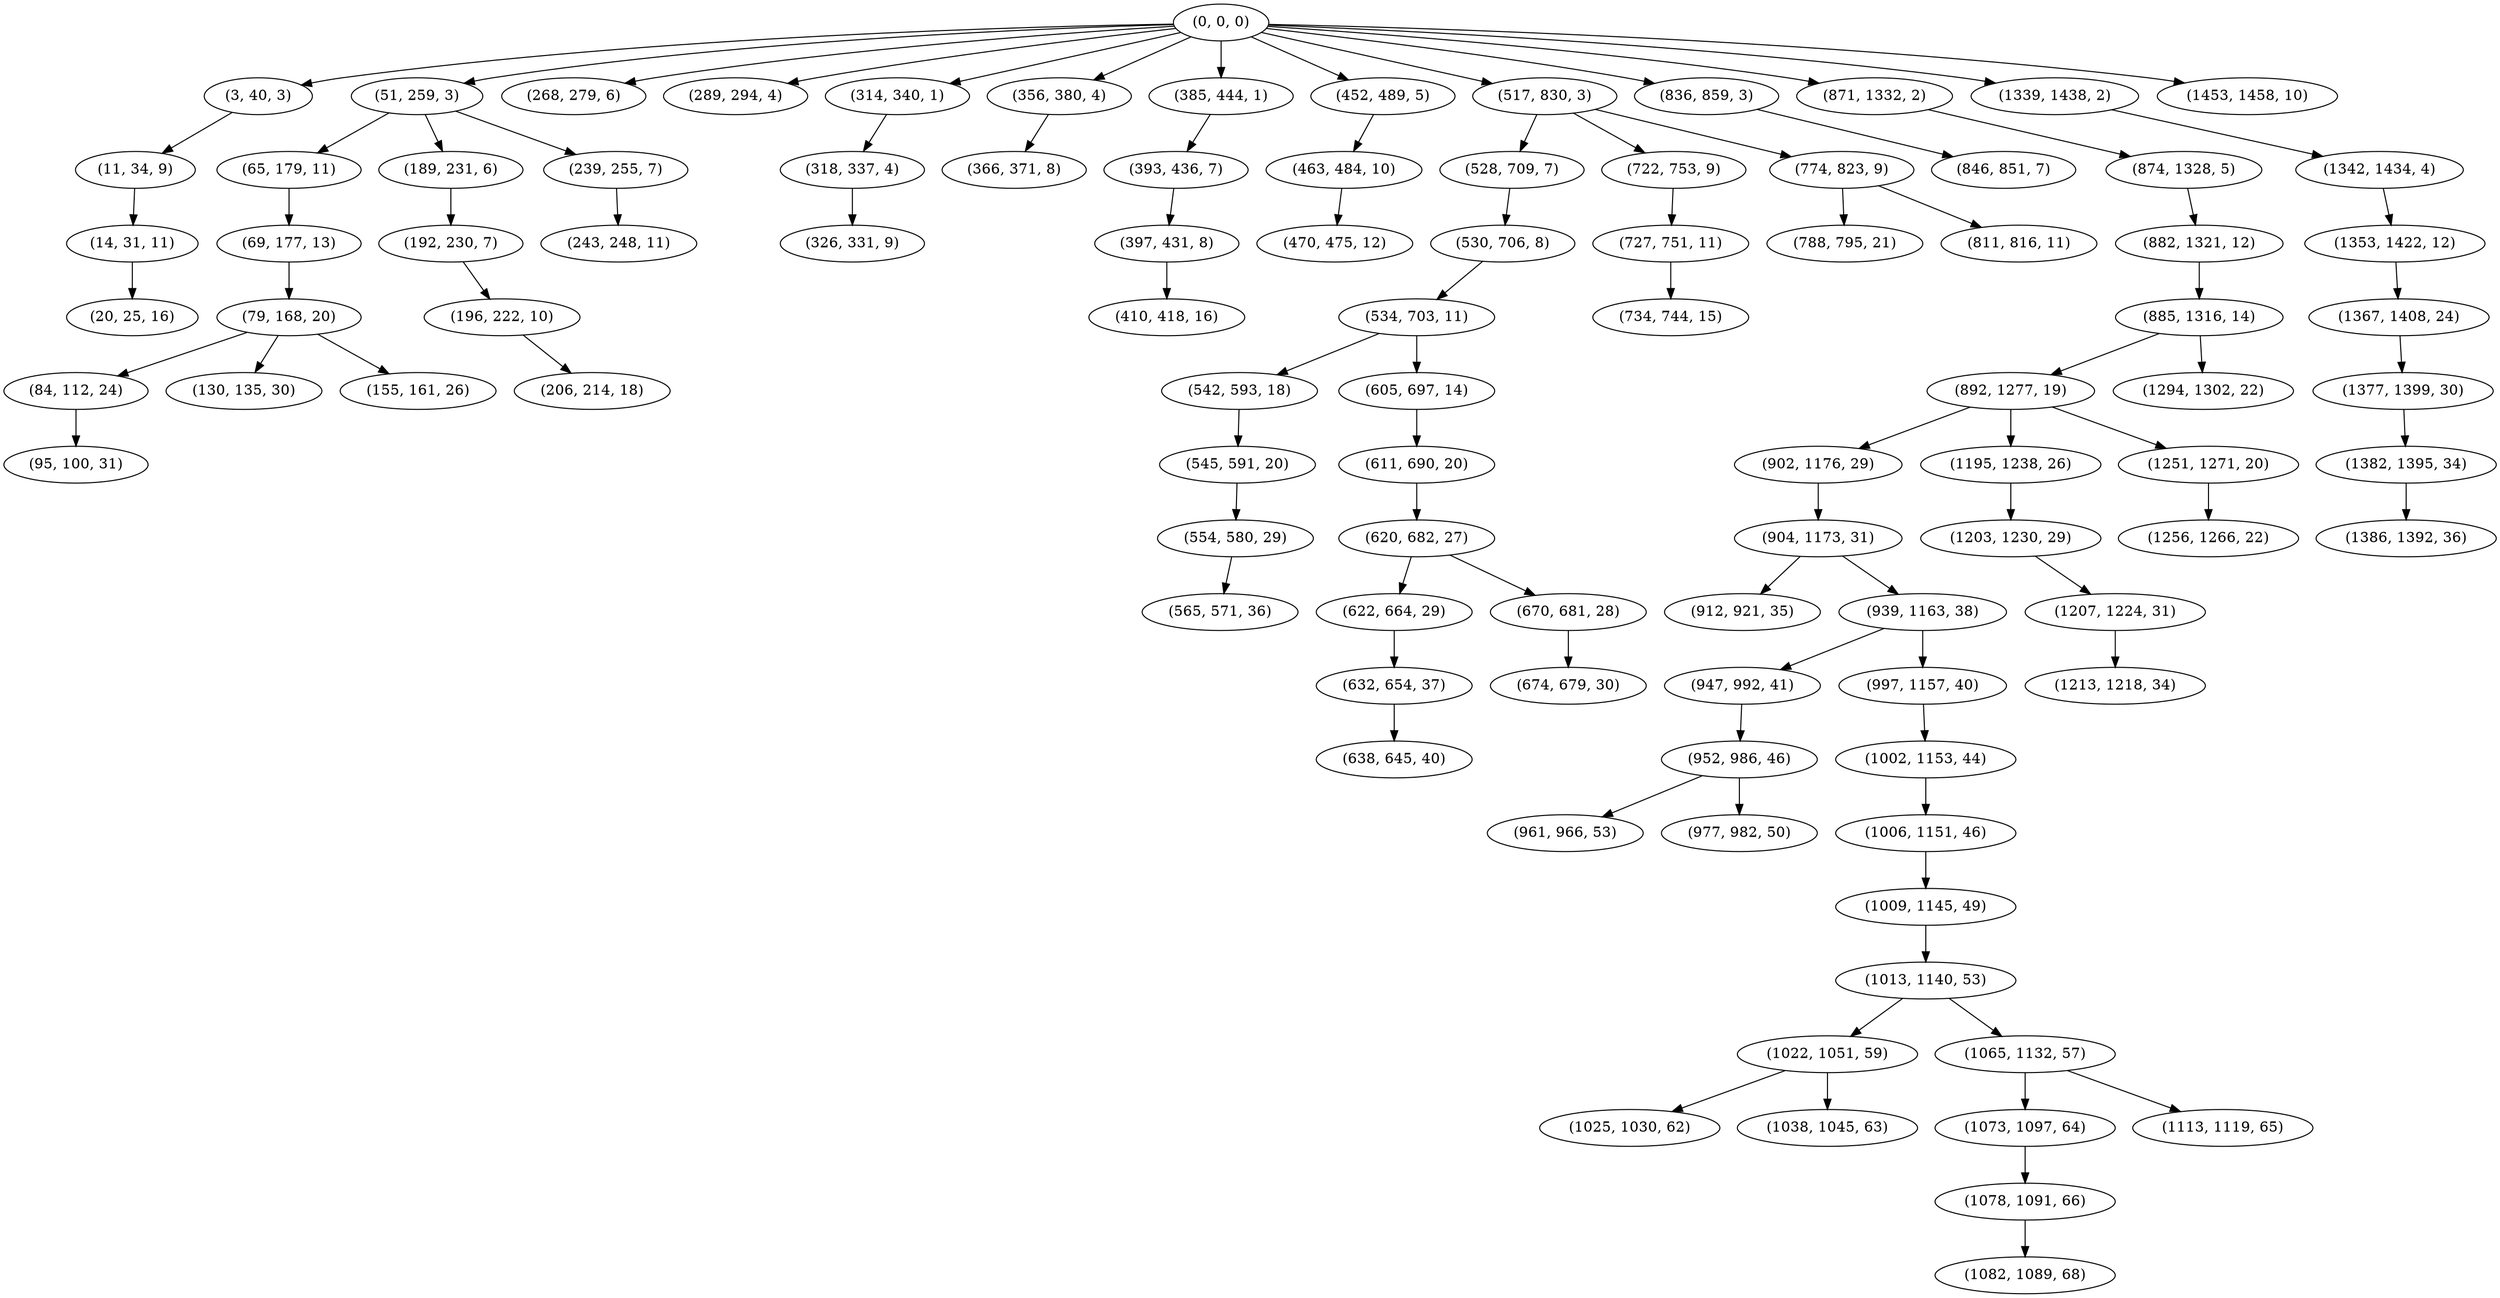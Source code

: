 digraph tree {
    "(0, 0, 0)";
    "(3, 40, 3)";
    "(11, 34, 9)";
    "(14, 31, 11)";
    "(20, 25, 16)";
    "(51, 259, 3)";
    "(65, 179, 11)";
    "(69, 177, 13)";
    "(79, 168, 20)";
    "(84, 112, 24)";
    "(95, 100, 31)";
    "(130, 135, 30)";
    "(155, 161, 26)";
    "(189, 231, 6)";
    "(192, 230, 7)";
    "(196, 222, 10)";
    "(206, 214, 18)";
    "(239, 255, 7)";
    "(243, 248, 11)";
    "(268, 279, 6)";
    "(289, 294, 4)";
    "(314, 340, 1)";
    "(318, 337, 4)";
    "(326, 331, 9)";
    "(356, 380, 4)";
    "(366, 371, 8)";
    "(385, 444, 1)";
    "(393, 436, 7)";
    "(397, 431, 8)";
    "(410, 418, 16)";
    "(452, 489, 5)";
    "(463, 484, 10)";
    "(470, 475, 12)";
    "(517, 830, 3)";
    "(528, 709, 7)";
    "(530, 706, 8)";
    "(534, 703, 11)";
    "(542, 593, 18)";
    "(545, 591, 20)";
    "(554, 580, 29)";
    "(565, 571, 36)";
    "(605, 697, 14)";
    "(611, 690, 20)";
    "(620, 682, 27)";
    "(622, 664, 29)";
    "(632, 654, 37)";
    "(638, 645, 40)";
    "(670, 681, 28)";
    "(674, 679, 30)";
    "(722, 753, 9)";
    "(727, 751, 11)";
    "(734, 744, 15)";
    "(774, 823, 9)";
    "(788, 795, 21)";
    "(811, 816, 11)";
    "(836, 859, 3)";
    "(846, 851, 7)";
    "(871, 1332, 2)";
    "(874, 1328, 5)";
    "(882, 1321, 12)";
    "(885, 1316, 14)";
    "(892, 1277, 19)";
    "(902, 1176, 29)";
    "(904, 1173, 31)";
    "(912, 921, 35)";
    "(939, 1163, 38)";
    "(947, 992, 41)";
    "(952, 986, 46)";
    "(961, 966, 53)";
    "(977, 982, 50)";
    "(997, 1157, 40)";
    "(1002, 1153, 44)";
    "(1006, 1151, 46)";
    "(1009, 1145, 49)";
    "(1013, 1140, 53)";
    "(1022, 1051, 59)";
    "(1025, 1030, 62)";
    "(1038, 1045, 63)";
    "(1065, 1132, 57)";
    "(1073, 1097, 64)";
    "(1078, 1091, 66)";
    "(1082, 1089, 68)";
    "(1113, 1119, 65)";
    "(1195, 1238, 26)";
    "(1203, 1230, 29)";
    "(1207, 1224, 31)";
    "(1213, 1218, 34)";
    "(1251, 1271, 20)";
    "(1256, 1266, 22)";
    "(1294, 1302, 22)";
    "(1339, 1438, 2)";
    "(1342, 1434, 4)";
    "(1353, 1422, 12)";
    "(1367, 1408, 24)";
    "(1377, 1399, 30)";
    "(1382, 1395, 34)";
    "(1386, 1392, 36)";
    "(1453, 1458, 10)";
    "(0, 0, 0)" -> "(3, 40, 3)";
    "(0, 0, 0)" -> "(51, 259, 3)";
    "(0, 0, 0)" -> "(268, 279, 6)";
    "(0, 0, 0)" -> "(289, 294, 4)";
    "(0, 0, 0)" -> "(314, 340, 1)";
    "(0, 0, 0)" -> "(356, 380, 4)";
    "(0, 0, 0)" -> "(385, 444, 1)";
    "(0, 0, 0)" -> "(452, 489, 5)";
    "(0, 0, 0)" -> "(517, 830, 3)";
    "(0, 0, 0)" -> "(836, 859, 3)";
    "(0, 0, 0)" -> "(871, 1332, 2)";
    "(0, 0, 0)" -> "(1339, 1438, 2)";
    "(0, 0, 0)" -> "(1453, 1458, 10)";
    "(3, 40, 3)" -> "(11, 34, 9)";
    "(11, 34, 9)" -> "(14, 31, 11)";
    "(14, 31, 11)" -> "(20, 25, 16)";
    "(51, 259, 3)" -> "(65, 179, 11)";
    "(51, 259, 3)" -> "(189, 231, 6)";
    "(51, 259, 3)" -> "(239, 255, 7)";
    "(65, 179, 11)" -> "(69, 177, 13)";
    "(69, 177, 13)" -> "(79, 168, 20)";
    "(79, 168, 20)" -> "(84, 112, 24)";
    "(79, 168, 20)" -> "(130, 135, 30)";
    "(79, 168, 20)" -> "(155, 161, 26)";
    "(84, 112, 24)" -> "(95, 100, 31)";
    "(189, 231, 6)" -> "(192, 230, 7)";
    "(192, 230, 7)" -> "(196, 222, 10)";
    "(196, 222, 10)" -> "(206, 214, 18)";
    "(239, 255, 7)" -> "(243, 248, 11)";
    "(314, 340, 1)" -> "(318, 337, 4)";
    "(318, 337, 4)" -> "(326, 331, 9)";
    "(356, 380, 4)" -> "(366, 371, 8)";
    "(385, 444, 1)" -> "(393, 436, 7)";
    "(393, 436, 7)" -> "(397, 431, 8)";
    "(397, 431, 8)" -> "(410, 418, 16)";
    "(452, 489, 5)" -> "(463, 484, 10)";
    "(463, 484, 10)" -> "(470, 475, 12)";
    "(517, 830, 3)" -> "(528, 709, 7)";
    "(517, 830, 3)" -> "(722, 753, 9)";
    "(517, 830, 3)" -> "(774, 823, 9)";
    "(528, 709, 7)" -> "(530, 706, 8)";
    "(530, 706, 8)" -> "(534, 703, 11)";
    "(534, 703, 11)" -> "(542, 593, 18)";
    "(534, 703, 11)" -> "(605, 697, 14)";
    "(542, 593, 18)" -> "(545, 591, 20)";
    "(545, 591, 20)" -> "(554, 580, 29)";
    "(554, 580, 29)" -> "(565, 571, 36)";
    "(605, 697, 14)" -> "(611, 690, 20)";
    "(611, 690, 20)" -> "(620, 682, 27)";
    "(620, 682, 27)" -> "(622, 664, 29)";
    "(620, 682, 27)" -> "(670, 681, 28)";
    "(622, 664, 29)" -> "(632, 654, 37)";
    "(632, 654, 37)" -> "(638, 645, 40)";
    "(670, 681, 28)" -> "(674, 679, 30)";
    "(722, 753, 9)" -> "(727, 751, 11)";
    "(727, 751, 11)" -> "(734, 744, 15)";
    "(774, 823, 9)" -> "(788, 795, 21)";
    "(774, 823, 9)" -> "(811, 816, 11)";
    "(836, 859, 3)" -> "(846, 851, 7)";
    "(871, 1332, 2)" -> "(874, 1328, 5)";
    "(874, 1328, 5)" -> "(882, 1321, 12)";
    "(882, 1321, 12)" -> "(885, 1316, 14)";
    "(885, 1316, 14)" -> "(892, 1277, 19)";
    "(885, 1316, 14)" -> "(1294, 1302, 22)";
    "(892, 1277, 19)" -> "(902, 1176, 29)";
    "(892, 1277, 19)" -> "(1195, 1238, 26)";
    "(892, 1277, 19)" -> "(1251, 1271, 20)";
    "(902, 1176, 29)" -> "(904, 1173, 31)";
    "(904, 1173, 31)" -> "(912, 921, 35)";
    "(904, 1173, 31)" -> "(939, 1163, 38)";
    "(939, 1163, 38)" -> "(947, 992, 41)";
    "(939, 1163, 38)" -> "(997, 1157, 40)";
    "(947, 992, 41)" -> "(952, 986, 46)";
    "(952, 986, 46)" -> "(961, 966, 53)";
    "(952, 986, 46)" -> "(977, 982, 50)";
    "(997, 1157, 40)" -> "(1002, 1153, 44)";
    "(1002, 1153, 44)" -> "(1006, 1151, 46)";
    "(1006, 1151, 46)" -> "(1009, 1145, 49)";
    "(1009, 1145, 49)" -> "(1013, 1140, 53)";
    "(1013, 1140, 53)" -> "(1022, 1051, 59)";
    "(1013, 1140, 53)" -> "(1065, 1132, 57)";
    "(1022, 1051, 59)" -> "(1025, 1030, 62)";
    "(1022, 1051, 59)" -> "(1038, 1045, 63)";
    "(1065, 1132, 57)" -> "(1073, 1097, 64)";
    "(1065, 1132, 57)" -> "(1113, 1119, 65)";
    "(1073, 1097, 64)" -> "(1078, 1091, 66)";
    "(1078, 1091, 66)" -> "(1082, 1089, 68)";
    "(1195, 1238, 26)" -> "(1203, 1230, 29)";
    "(1203, 1230, 29)" -> "(1207, 1224, 31)";
    "(1207, 1224, 31)" -> "(1213, 1218, 34)";
    "(1251, 1271, 20)" -> "(1256, 1266, 22)";
    "(1339, 1438, 2)" -> "(1342, 1434, 4)";
    "(1342, 1434, 4)" -> "(1353, 1422, 12)";
    "(1353, 1422, 12)" -> "(1367, 1408, 24)";
    "(1367, 1408, 24)" -> "(1377, 1399, 30)";
    "(1377, 1399, 30)" -> "(1382, 1395, 34)";
    "(1382, 1395, 34)" -> "(1386, 1392, 36)";
}
